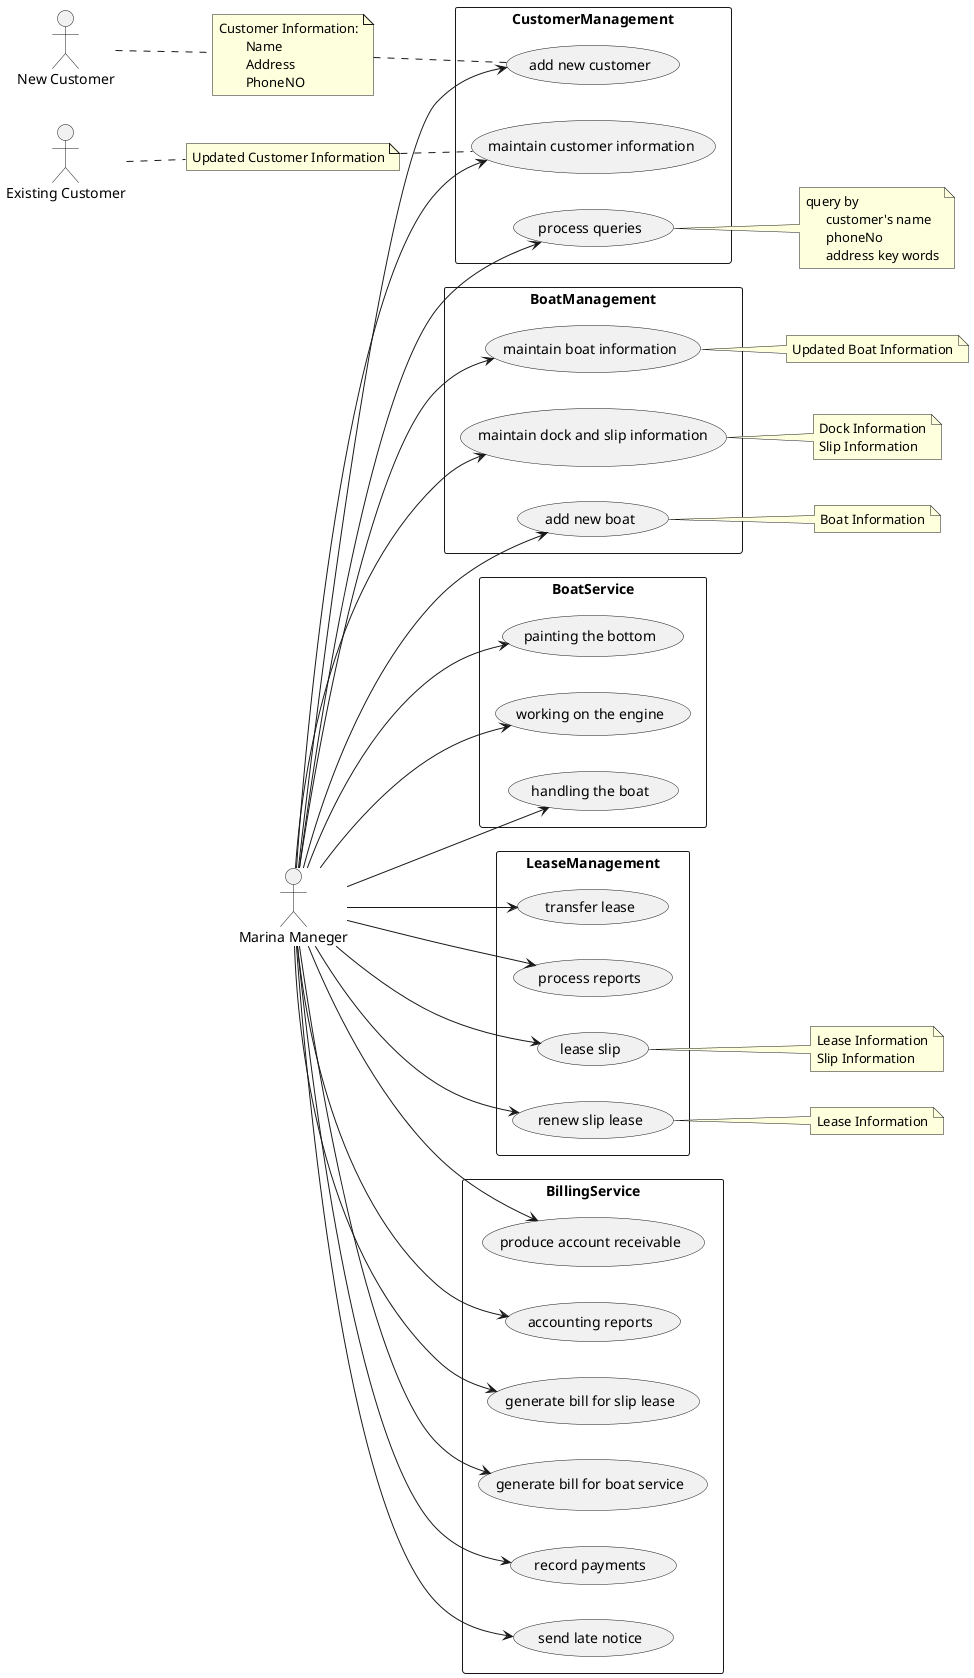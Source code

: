 @startuml Bradshaw Marina Case Study Use Case Diagram

left to right direction

actor "Marina Maneger" as mm
actor "Existing Customer" as ec
actor "New Customer" as nc

rectangle CustomerManagement{
    usecase "process queries" as UC1
    usecase "add new customer" as UC2
    usecase "maintain customer information" as UC3
}

rectangle BoatManagement{
    usecase "add new boat" as UC4
    usecase "maintain boat information" as UC5
    usecase "maintain dock and slip information" as UC6
}

rectangle BoatService{
    usecase "handling the boat" as UC13
    usecase "painting the bottom" as UC14
    usecase "working on the engine" as UC15
}

rectangle LeaseManagement{
    usecase "lease slip" as UC7
    usecase "renew slip lease" as UC8
    usecase "transfer lease" as UC9
    usecase "process reports" as UC10
}

rectangle BillingService{
    usecase "generate bill for slip lease" as UC11
    usecase "generate bill for boat service" as UC12
    usecase "record payments" as UC16
    usecase "send late notice" as UC17
    usecase "produce account receivable" as UC18
    usecase "accounting reports" as UC19
}

mm --> UC1
mm --> UC2
mm --> UC3
mm --> UC4
mm --> UC5
mm --> UC6
mm --> UC7
mm --> UC8
mm --> UC9
mm --> UC10
mm --> UC11
mm --> UC12
mm --> UC13
mm --> UC14
mm --> UC15
mm --> UC16
mm --> UC17
mm --> UC18
mm --> UC19

note "Customer Information:\n\tName\n\tAddress\n\tPhoneNO" as N1
note "Updated Customer Information" as N2
note right of UC1 
  query by 
        customer's name
        phoneNo
        address key words
end note

note right of UC4
  Boat Information
end note

note right of UC5
  Updated Boat Information
end note

note right of UC6
  Dock Information
  Slip Information
end note

note right of UC7
  Lease Information
  Slip Information
end note

note right of UC8
    Lease Information
end note

nc .. N1
N1 .. UC2

ec .. N2
N2 .. UC3


@enduml